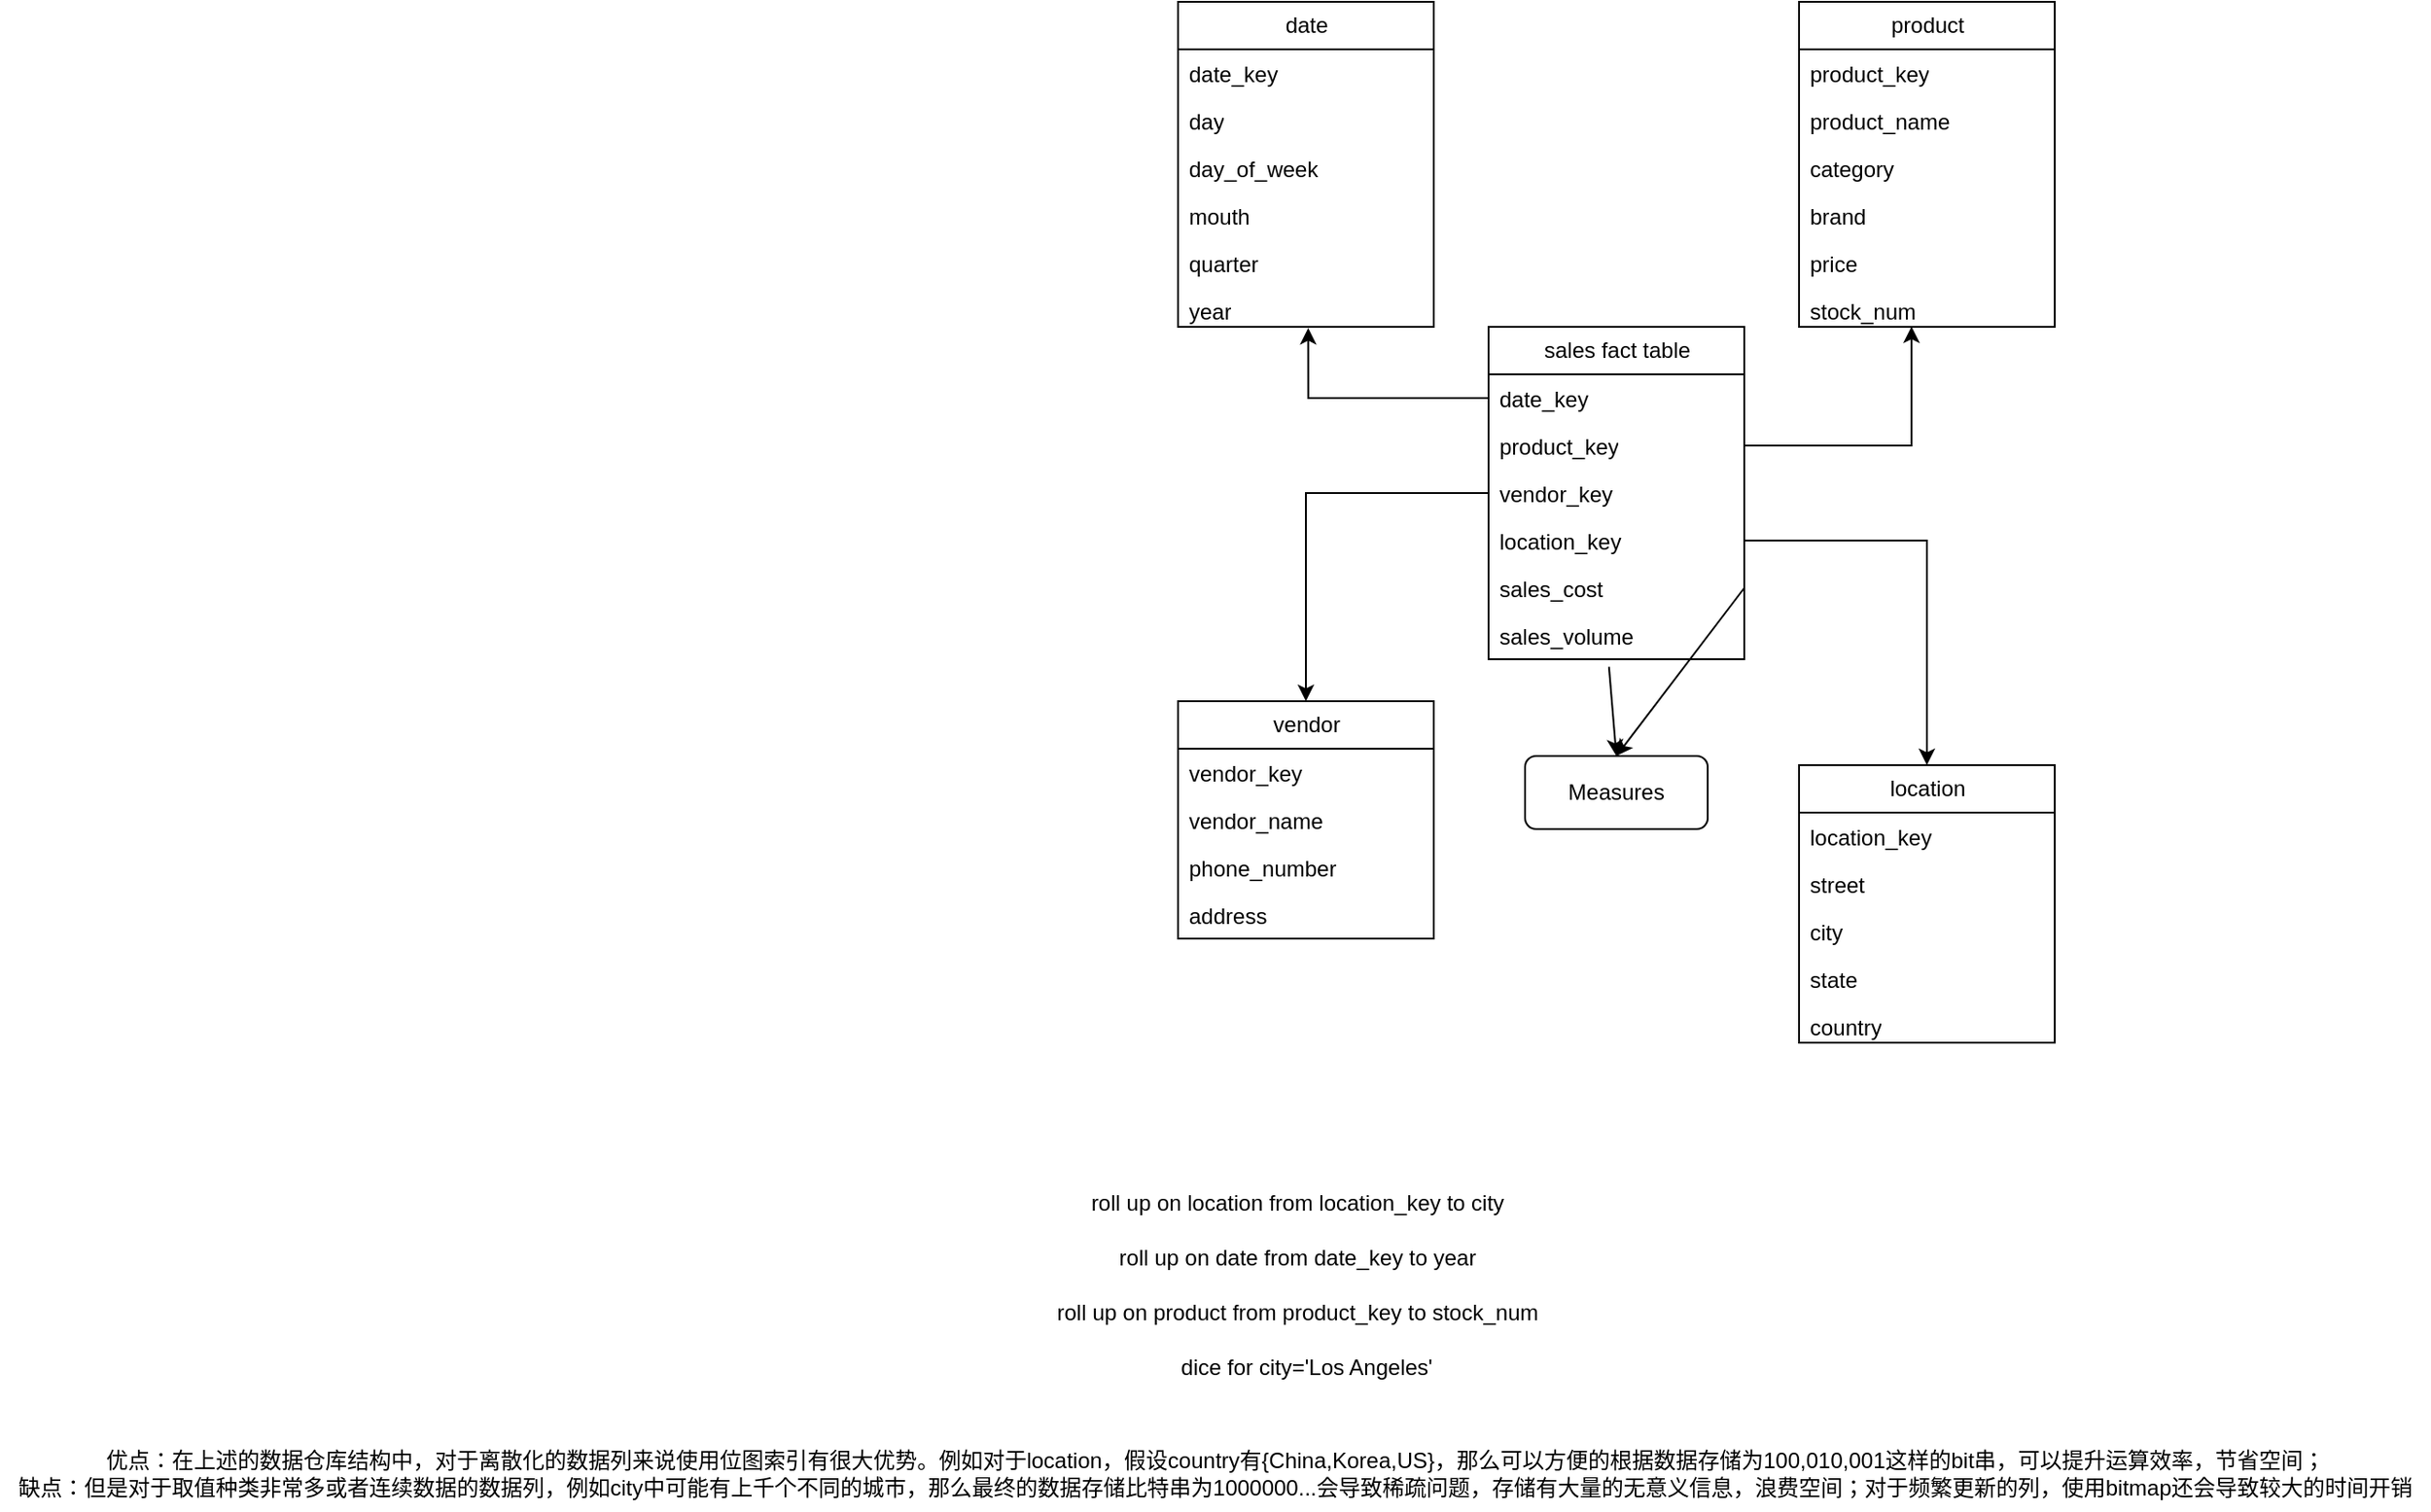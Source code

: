 <mxfile version="24.7.16">
  <diagram name="第 1 页" id="3ccgbEgvmrZUkAs4_G65">
    <mxGraphModel dx="2389" dy="810" grid="1" gridSize="10" guides="1" tooltips="1" connect="1" arrows="1" fold="1" page="1" pageScale="1" pageWidth="827" pageHeight="1169" math="0" shadow="0">
      <root>
        <mxCell id="0" />
        <mxCell id="1" parent="0" />
        <mxCell id="tXJnp-GCiFo_NJ_1QGvf-68" value="" style="endArrow=classic;html=1;rounded=0;exitX=1;exitY=0.5;exitDx=0;exitDy=0;entryX=0.5;entryY=0;entryDx=0;entryDy=0;" edge="1" parent="1" source="tXJnp-GCiFo_NJ_1QGvf-14" target="tXJnp-GCiFo_NJ_1QGvf-63">
          <mxGeometry width="50" height="50" relative="1" as="geometry">
            <mxPoint x="370" y="470" as="sourcePoint" />
            <mxPoint x="440" y="510" as="targetPoint" />
          </mxGeometry>
        </mxCell>
        <mxCell id="tXJnp-GCiFo_NJ_1QGvf-1" value="sales fact table" style="swimlane;fontStyle=0;childLayout=stackLayout;horizontal=1;startSize=26;fillColor=none;horizontalStack=0;resizeParent=1;resizeParentMax=0;resizeLast=0;collapsible=1;marginBottom=0;html=1;" vertex="1" parent="1">
          <mxGeometry x="260" y="255" width="140" height="182" as="geometry" />
        </mxCell>
        <mxCell id="tXJnp-GCiFo_NJ_1QGvf-2" value="date_key" style="text;strokeColor=none;fillColor=none;align=left;verticalAlign=top;spacingLeft=4;spacingRight=4;overflow=hidden;rotatable=0;points=[[0,0.5],[1,0.5]];portConstraint=eastwest;whiteSpace=wrap;html=1;" vertex="1" parent="tXJnp-GCiFo_NJ_1QGvf-1">
          <mxGeometry y="26" width="140" height="26" as="geometry" />
        </mxCell>
        <mxCell id="tXJnp-GCiFo_NJ_1QGvf-3" value="product_key" style="text;strokeColor=none;fillColor=none;align=left;verticalAlign=top;spacingLeft=4;spacingRight=4;overflow=hidden;rotatable=0;points=[[0,0.5],[1,0.5]];portConstraint=eastwest;whiteSpace=wrap;html=1;" vertex="1" parent="tXJnp-GCiFo_NJ_1QGvf-1">
          <mxGeometry y="52" width="140" height="26" as="geometry" />
        </mxCell>
        <mxCell id="tXJnp-GCiFo_NJ_1QGvf-4" value="vendor_key" style="text;strokeColor=none;fillColor=none;align=left;verticalAlign=top;spacingLeft=4;spacingRight=4;overflow=hidden;rotatable=0;points=[[0,0.5],[1,0.5]];portConstraint=eastwest;whiteSpace=wrap;html=1;" vertex="1" parent="tXJnp-GCiFo_NJ_1QGvf-1">
          <mxGeometry y="78" width="140" height="26" as="geometry" />
        </mxCell>
        <mxCell id="tXJnp-GCiFo_NJ_1QGvf-11" value="location_key" style="text;strokeColor=none;fillColor=none;align=left;verticalAlign=top;spacingLeft=4;spacingRight=4;overflow=hidden;rotatable=0;points=[[0,0.5],[1,0.5]];portConstraint=eastwest;whiteSpace=wrap;html=1;" vertex="1" parent="tXJnp-GCiFo_NJ_1QGvf-1">
          <mxGeometry y="104" width="140" height="26" as="geometry" />
        </mxCell>
        <mxCell id="tXJnp-GCiFo_NJ_1QGvf-14" value="sales_cost" style="text;strokeColor=none;fillColor=none;align=left;verticalAlign=top;spacingLeft=4;spacingRight=4;overflow=hidden;rotatable=0;points=[[0,0.5],[1,0.5]];portConstraint=eastwest;whiteSpace=wrap;html=1;" vertex="1" parent="tXJnp-GCiFo_NJ_1QGvf-1">
          <mxGeometry y="130" width="140" height="26" as="geometry" />
        </mxCell>
        <mxCell id="tXJnp-GCiFo_NJ_1QGvf-15" value="sales_volume" style="text;strokeColor=none;fillColor=none;align=left;verticalAlign=top;spacingLeft=4;spacingRight=4;overflow=hidden;rotatable=0;points=[[0,0.5],[1,0.5]];portConstraint=eastwest;whiteSpace=wrap;html=1;" vertex="1" parent="tXJnp-GCiFo_NJ_1QGvf-1">
          <mxGeometry y="156" width="140" height="26" as="geometry" />
        </mxCell>
        <mxCell id="tXJnp-GCiFo_NJ_1QGvf-16" value="date" style="swimlane;fontStyle=0;childLayout=stackLayout;horizontal=1;startSize=26;fillColor=none;horizontalStack=0;resizeParent=1;resizeParentMax=0;resizeLast=0;collapsible=1;marginBottom=0;html=1;" vertex="1" parent="1">
          <mxGeometry x="90" y="77" width="140" height="178" as="geometry" />
        </mxCell>
        <mxCell id="tXJnp-GCiFo_NJ_1QGvf-17" value="date_key" style="text;strokeColor=none;fillColor=none;align=left;verticalAlign=top;spacingLeft=4;spacingRight=4;overflow=hidden;rotatable=0;points=[[0,0.5],[1,0.5]];portConstraint=eastwest;whiteSpace=wrap;html=1;" vertex="1" parent="tXJnp-GCiFo_NJ_1QGvf-16">
          <mxGeometry y="26" width="140" height="26" as="geometry" />
        </mxCell>
        <mxCell id="tXJnp-GCiFo_NJ_1QGvf-18" value="day" style="text;strokeColor=none;fillColor=none;align=left;verticalAlign=top;spacingLeft=4;spacingRight=4;overflow=hidden;rotatable=0;points=[[0,0.5],[1,0.5]];portConstraint=eastwest;whiteSpace=wrap;html=1;" vertex="1" parent="tXJnp-GCiFo_NJ_1QGvf-16">
          <mxGeometry y="52" width="140" height="26" as="geometry" />
        </mxCell>
        <mxCell id="tXJnp-GCiFo_NJ_1QGvf-19" value="day_of_week" style="text;strokeColor=none;fillColor=none;align=left;verticalAlign=top;spacingLeft=4;spacingRight=4;overflow=hidden;rotatable=0;points=[[0,0.5],[1,0.5]];portConstraint=eastwest;whiteSpace=wrap;html=1;" vertex="1" parent="tXJnp-GCiFo_NJ_1QGvf-16">
          <mxGeometry y="78" width="140" height="26" as="geometry" />
        </mxCell>
        <mxCell id="tXJnp-GCiFo_NJ_1QGvf-20" value="mouth" style="text;strokeColor=none;fillColor=none;align=left;verticalAlign=top;spacingLeft=4;spacingRight=4;overflow=hidden;rotatable=0;points=[[0,0.5],[1,0.5]];portConstraint=eastwest;whiteSpace=wrap;html=1;" vertex="1" parent="tXJnp-GCiFo_NJ_1QGvf-16">
          <mxGeometry y="104" width="140" height="26" as="geometry" />
        </mxCell>
        <mxCell id="tXJnp-GCiFo_NJ_1QGvf-21" value="quarter" style="text;strokeColor=none;fillColor=none;align=left;verticalAlign=top;spacingLeft=4;spacingRight=4;overflow=hidden;rotatable=0;points=[[0,0.5],[1,0.5]];portConstraint=eastwest;whiteSpace=wrap;html=1;" vertex="1" parent="tXJnp-GCiFo_NJ_1QGvf-16">
          <mxGeometry y="130" width="140" height="26" as="geometry" />
        </mxCell>
        <mxCell id="tXJnp-GCiFo_NJ_1QGvf-23" value="year" style="text;strokeColor=none;fillColor=none;align=left;verticalAlign=top;spacingLeft=4;spacingRight=4;overflow=hidden;rotatable=0;points=[[0,0.5],[1,0.5]];portConstraint=eastwest;whiteSpace=wrap;html=1;" vertex="1" parent="tXJnp-GCiFo_NJ_1QGvf-16">
          <mxGeometry y="156" width="140" height="22" as="geometry" />
        </mxCell>
        <mxCell id="tXJnp-GCiFo_NJ_1QGvf-24" value="product" style="swimlane;fontStyle=0;childLayout=stackLayout;horizontal=1;startSize=26;fillColor=none;horizontalStack=0;resizeParent=1;resizeParentMax=0;resizeLast=0;collapsible=1;marginBottom=0;html=1;" vertex="1" parent="1">
          <mxGeometry x="430" y="77" width="140" height="178" as="geometry" />
        </mxCell>
        <mxCell id="tXJnp-GCiFo_NJ_1QGvf-25" value="product_key" style="text;strokeColor=none;fillColor=none;align=left;verticalAlign=top;spacingLeft=4;spacingRight=4;overflow=hidden;rotatable=0;points=[[0,0.5],[1,0.5]];portConstraint=eastwest;whiteSpace=wrap;html=1;" vertex="1" parent="tXJnp-GCiFo_NJ_1QGvf-24">
          <mxGeometry y="26" width="140" height="26" as="geometry" />
        </mxCell>
        <mxCell id="tXJnp-GCiFo_NJ_1QGvf-26" value="product_name" style="text;strokeColor=none;fillColor=none;align=left;verticalAlign=top;spacingLeft=4;spacingRight=4;overflow=hidden;rotatable=0;points=[[0,0.5],[1,0.5]];portConstraint=eastwest;whiteSpace=wrap;html=1;" vertex="1" parent="tXJnp-GCiFo_NJ_1QGvf-24">
          <mxGeometry y="52" width="140" height="26" as="geometry" />
        </mxCell>
        <mxCell id="tXJnp-GCiFo_NJ_1QGvf-27" value="category" style="text;strokeColor=none;fillColor=none;align=left;verticalAlign=top;spacingLeft=4;spacingRight=4;overflow=hidden;rotatable=0;points=[[0,0.5],[1,0.5]];portConstraint=eastwest;whiteSpace=wrap;html=1;" vertex="1" parent="tXJnp-GCiFo_NJ_1QGvf-24">
          <mxGeometry y="78" width="140" height="26" as="geometry" />
        </mxCell>
        <mxCell id="tXJnp-GCiFo_NJ_1QGvf-28" value="brand" style="text;strokeColor=none;fillColor=none;align=left;verticalAlign=top;spacingLeft=4;spacingRight=4;overflow=hidden;rotatable=0;points=[[0,0.5],[1,0.5]];portConstraint=eastwest;whiteSpace=wrap;html=1;" vertex="1" parent="tXJnp-GCiFo_NJ_1QGvf-24">
          <mxGeometry y="104" width="140" height="26" as="geometry" />
        </mxCell>
        <mxCell id="tXJnp-GCiFo_NJ_1QGvf-29" value="price" style="text;strokeColor=none;fillColor=none;align=left;verticalAlign=top;spacingLeft=4;spacingRight=4;overflow=hidden;rotatable=0;points=[[0,0.5],[1,0.5]];portConstraint=eastwest;whiteSpace=wrap;html=1;" vertex="1" parent="tXJnp-GCiFo_NJ_1QGvf-24">
          <mxGeometry y="130" width="140" height="26" as="geometry" />
        </mxCell>
        <mxCell id="tXJnp-GCiFo_NJ_1QGvf-30" value="stock_num" style="text;strokeColor=none;fillColor=none;align=left;verticalAlign=top;spacingLeft=4;spacingRight=4;overflow=hidden;rotatable=0;points=[[0,0.5],[1,0.5]];portConstraint=eastwest;whiteSpace=wrap;html=1;" vertex="1" parent="tXJnp-GCiFo_NJ_1QGvf-24">
          <mxGeometry y="156" width="140" height="22" as="geometry" />
        </mxCell>
        <mxCell id="tXJnp-GCiFo_NJ_1QGvf-31" value="vendor" style="swimlane;fontStyle=0;childLayout=stackLayout;horizontal=1;startSize=26;fillColor=none;horizontalStack=0;resizeParent=1;resizeParentMax=0;resizeLast=0;collapsible=1;marginBottom=0;html=1;" vertex="1" parent="1">
          <mxGeometry x="90" y="460" width="140" height="130" as="geometry" />
        </mxCell>
        <mxCell id="tXJnp-GCiFo_NJ_1QGvf-32" value="vendor_key" style="text;strokeColor=none;fillColor=none;align=left;verticalAlign=top;spacingLeft=4;spacingRight=4;overflow=hidden;rotatable=0;points=[[0,0.5],[1,0.5]];portConstraint=eastwest;whiteSpace=wrap;html=1;" vertex="1" parent="tXJnp-GCiFo_NJ_1QGvf-31">
          <mxGeometry y="26" width="140" height="26" as="geometry" />
        </mxCell>
        <mxCell id="tXJnp-GCiFo_NJ_1QGvf-33" value="vendor_name" style="text;strokeColor=none;fillColor=none;align=left;verticalAlign=top;spacingLeft=4;spacingRight=4;overflow=hidden;rotatable=0;points=[[0,0.5],[1,0.5]];portConstraint=eastwest;whiteSpace=wrap;html=1;" vertex="1" parent="tXJnp-GCiFo_NJ_1QGvf-31">
          <mxGeometry y="52" width="140" height="26" as="geometry" />
        </mxCell>
        <mxCell id="tXJnp-GCiFo_NJ_1QGvf-35" value="phone_number" style="text;strokeColor=none;fillColor=none;align=left;verticalAlign=top;spacingLeft=4;spacingRight=4;overflow=hidden;rotatable=0;points=[[0,0.5],[1,0.5]];portConstraint=eastwest;whiteSpace=wrap;html=1;" vertex="1" parent="tXJnp-GCiFo_NJ_1QGvf-31">
          <mxGeometry y="78" width="140" height="26" as="geometry" />
        </mxCell>
        <mxCell id="tXJnp-GCiFo_NJ_1QGvf-36" value="address" style="text;strokeColor=none;fillColor=none;align=left;verticalAlign=top;spacingLeft=4;spacingRight=4;overflow=hidden;rotatable=0;points=[[0,0.5],[1,0.5]];portConstraint=eastwest;whiteSpace=wrap;html=1;" vertex="1" parent="tXJnp-GCiFo_NJ_1QGvf-31">
          <mxGeometry y="104" width="140" height="26" as="geometry" />
        </mxCell>
        <mxCell id="tXJnp-GCiFo_NJ_1QGvf-40" value="location" style="swimlane;fontStyle=0;childLayout=stackLayout;horizontal=1;startSize=26;fillColor=none;horizontalStack=0;resizeParent=1;resizeParentMax=0;resizeLast=0;collapsible=1;marginBottom=0;html=1;" vertex="1" parent="1">
          <mxGeometry x="430" y="495" width="140" height="152" as="geometry" />
        </mxCell>
        <mxCell id="tXJnp-GCiFo_NJ_1QGvf-41" value="location_key" style="text;strokeColor=none;fillColor=none;align=left;verticalAlign=top;spacingLeft=4;spacingRight=4;overflow=hidden;rotatable=0;points=[[0,0.5],[1,0.5]];portConstraint=eastwest;whiteSpace=wrap;html=1;" vertex="1" parent="tXJnp-GCiFo_NJ_1QGvf-40">
          <mxGeometry y="26" width="140" height="26" as="geometry" />
        </mxCell>
        <mxCell id="tXJnp-GCiFo_NJ_1QGvf-42" value="street" style="text;strokeColor=none;fillColor=none;align=left;verticalAlign=top;spacingLeft=4;spacingRight=4;overflow=hidden;rotatable=0;points=[[0,0.5],[1,0.5]];portConstraint=eastwest;whiteSpace=wrap;html=1;" vertex="1" parent="tXJnp-GCiFo_NJ_1QGvf-40">
          <mxGeometry y="52" width="140" height="26" as="geometry" />
        </mxCell>
        <mxCell id="tXJnp-GCiFo_NJ_1QGvf-43" value="city" style="text;strokeColor=none;fillColor=none;align=left;verticalAlign=top;spacingLeft=4;spacingRight=4;overflow=hidden;rotatable=0;points=[[0,0.5],[1,0.5]];portConstraint=eastwest;whiteSpace=wrap;html=1;" vertex="1" parent="tXJnp-GCiFo_NJ_1QGvf-40">
          <mxGeometry y="78" width="140" height="26" as="geometry" />
        </mxCell>
        <mxCell id="tXJnp-GCiFo_NJ_1QGvf-44" value="state" style="text;strokeColor=none;fillColor=none;align=left;verticalAlign=top;spacingLeft=4;spacingRight=4;overflow=hidden;rotatable=0;points=[[0,0.5],[1,0.5]];portConstraint=eastwest;whiteSpace=wrap;html=1;" vertex="1" parent="tXJnp-GCiFo_NJ_1QGvf-40">
          <mxGeometry y="104" width="140" height="26" as="geometry" />
        </mxCell>
        <mxCell id="tXJnp-GCiFo_NJ_1QGvf-46" value="country" style="text;strokeColor=none;fillColor=none;align=left;verticalAlign=top;spacingLeft=4;spacingRight=4;overflow=hidden;rotatable=0;points=[[0,0.5],[1,0.5]];portConstraint=eastwest;whiteSpace=wrap;html=1;" vertex="1" parent="tXJnp-GCiFo_NJ_1QGvf-40">
          <mxGeometry y="130" width="140" height="22" as="geometry" />
        </mxCell>
        <mxCell id="tXJnp-GCiFo_NJ_1QGvf-56" style="edgeStyle=orthogonalEdgeStyle;rounded=0;orthogonalLoop=1;jettySize=auto;html=1;exitX=0;exitY=0.5;exitDx=0;exitDy=0;entryX=0.509;entryY=1.027;entryDx=0;entryDy=0;entryPerimeter=0;" edge="1" parent="1" source="tXJnp-GCiFo_NJ_1QGvf-2" target="tXJnp-GCiFo_NJ_1QGvf-23">
          <mxGeometry relative="1" as="geometry" />
        </mxCell>
        <mxCell id="tXJnp-GCiFo_NJ_1QGvf-58" style="edgeStyle=orthogonalEdgeStyle;rounded=0;orthogonalLoop=1;jettySize=auto;html=1;exitX=1;exitY=0.5;exitDx=0;exitDy=0;entryX=0.44;entryY=0.991;entryDx=0;entryDy=0;entryPerimeter=0;" edge="1" parent="1" source="tXJnp-GCiFo_NJ_1QGvf-3" target="tXJnp-GCiFo_NJ_1QGvf-30">
          <mxGeometry relative="1" as="geometry" />
        </mxCell>
        <mxCell id="tXJnp-GCiFo_NJ_1QGvf-61" style="edgeStyle=orthogonalEdgeStyle;rounded=0;orthogonalLoop=1;jettySize=auto;html=1;exitX=0;exitY=0.5;exitDx=0;exitDy=0;entryX=0.5;entryY=0;entryDx=0;entryDy=0;" edge="1" parent="1" source="tXJnp-GCiFo_NJ_1QGvf-4" target="tXJnp-GCiFo_NJ_1QGvf-31">
          <mxGeometry relative="1" as="geometry" />
        </mxCell>
        <mxCell id="tXJnp-GCiFo_NJ_1QGvf-62" style="edgeStyle=orthogonalEdgeStyle;rounded=0;orthogonalLoop=1;jettySize=auto;html=1;exitX=1;exitY=0.5;exitDx=0;exitDy=0;entryX=0.5;entryY=0;entryDx=0;entryDy=0;" edge="1" parent="1" source="tXJnp-GCiFo_NJ_1QGvf-11" target="tXJnp-GCiFo_NJ_1QGvf-40">
          <mxGeometry relative="1" as="geometry" />
        </mxCell>
        <mxCell id="tXJnp-GCiFo_NJ_1QGvf-63" value="Measures" style="rounded=1;whiteSpace=wrap;html=1;" vertex="1" parent="1">
          <mxGeometry x="280" y="490" width="100" height="40" as="geometry" />
        </mxCell>
        <mxCell id="tXJnp-GCiFo_NJ_1QGvf-69" value="" style="endArrow=classic;html=1;rounded=0;exitX=0.471;exitY=1.162;exitDx=0;exitDy=0;exitPerimeter=0;entryX=0.5;entryY=0;entryDx=0;entryDy=0;" edge="1" parent="1" source="tXJnp-GCiFo_NJ_1QGvf-15" target="tXJnp-GCiFo_NJ_1QGvf-63">
          <mxGeometry width="50" height="50" relative="1" as="geometry">
            <mxPoint x="350" y="620" as="sourcePoint" />
            <mxPoint x="400" y="570" as="targetPoint" />
          </mxGeometry>
        </mxCell>
        <mxCell id="tXJnp-GCiFo_NJ_1QGvf-70" value="roll up on location from location_key to city" style="text;html=1;align=center;verticalAlign=middle;resizable=0;points=[];autosize=1;strokeColor=none;fillColor=none;" vertex="1" parent="1">
          <mxGeometry x="30" y="720" width="250" height="30" as="geometry" />
        </mxCell>
        <mxCell id="tXJnp-GCiFo_NJ_1QGvf-71" value="roll up on product from product_key to stock_num" style="text;html=1;align=center;verticalAlign=middle;resizable=0;points=[];autosize=1;strokeColor=none;fillColor=none;" vertex="1" parent="1">
          <mxGeometry x="10" y="780" width="290" height="30" as="geometry" />
        </mxCell>
        <mxCell id="tXJnp-GCiFo_NJ_1QGvf-72" value="roll up on date from date_key to year" style="text;html=1;align=center;verticalAlign=middle;resizable=0;points=[];autosize=1;strokeColor=none;fillColor=none;" vertex="1" parent="1">
          <mxGeometry x="45" y="750" width="220" height="30" as="geometry" />
        </mxCell>
        <mxCell id="tXJnp-GCiFo_NJ_1QGvf-73" value="dice for city=&#39;Los Angeles&#39;" style="text;html=1;align=center;verticalAlign=middle;resizable=0;points=[];autosize=1;strokeColor=none;fillColor=none;" vertex="1" parent="1">
          <mxGeometry x="80" y="810" width="160" height="30" as="geometry" />
        </mxCell>
        <mxCell id="tXJnp-GCiFo_NJ_1QGvf-74" value="优点：在上述的数据仓库结构中，对于离散化的数据列来说使用位图索引有很大优势。例如对于location，假设country有{China,Korea,US}，那么可以方便的根据数据存储为100,010,001这样的bit串，可以提升运算效率，节省空间；&lt;div&gt;缺点：但是对于取值种类非常多&lt;span style=&quot;background-color: initial;&quot;&gt;或者连续数据&lt;/span&gt;&lt;span style=&quot;background-color: initial;&quot;&gt;的数据列，例如city中可能有上千个不同的城市，那么最终的数据存储比特串为1000000...会导致稀疏问题，存储有大量的无意义信息，浪费空间；对于频繁更新的列，使用bitmap还会导致较大的时间开销&lt;/span&gt;&lt;/div&gt;" style="text;html=1;align=center;verticalAlign=middle;resizable=0;points=[];autosize=1;strokeColor=none;fillColor=none;" vertex="1" parent="1">
          <mxGeometry x="-555" y="863" width="1330" height="40" as="geometry" />
        </mxCell>
      </root>
    </mxGraphModel>
  </diagram>
</mxfile>
